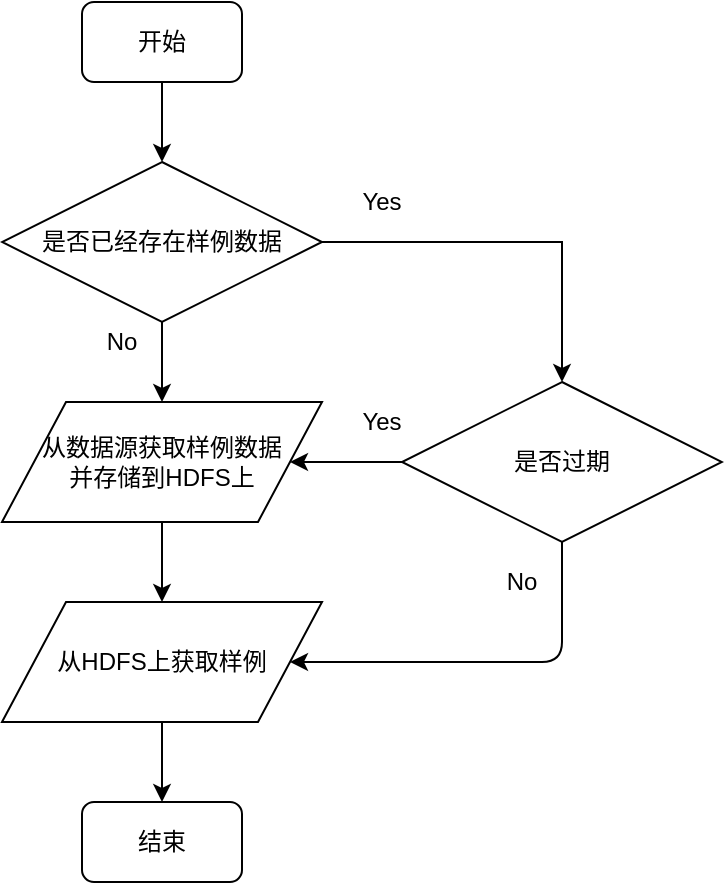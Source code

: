 <mxfile version="12.6.5" type="github"><diagram id="ASfuDf3sp41joIk7999o" name="Page-1"><mxGraphModel dx="786" dy="523" grid="1" gridSize="10" guides="1" tooltips="1" connect="1" arrows="1" fold="1" page="1" pageScale="1" pageWidth="850" pageHeight="1100" math="0" shadow="0"><root><mxCell id="0"/><mxCell id="1" parent="0"/><mxCell id="kvVWOR9UWNpc-p8ZRu4c-3" value="" style="edgeStyle=orthogonalEdgeStyle;rounded=0;orthogonalLoop=1;jettySize=auto;html=1;" edge="1" parent="1" source="kvVWOR9UWNpc-p8ZRu4c-1"><mxGeometry relative="1" as="geometry"><mxPoint x="240" y="120" as="targetPoint"/></mxGeometry></mxCell><mxCell id="kvVWOR9UWNpc-p8ZRu4c-1" value="开始" style="rounded=1;whiteSpace=wrap;html=1;" vertex="1" parent="1"><mxGeometry x="200" y="40" width="80" height="40" as="geometry"/></mxCell><mxCell id="kvVWOR9UWNpc-p8ZRu4c-6" value="" style="edgeStyle=orthogonalEdgeStyle;rounded=0;orthogonalLoop=1;jettySize=auto;html=1;entryX=0.5;entryY=0;entryDx=0;entryDy=0;" edge="1" parent="1" source="kvVWOR9UWNpc-p8ZRu4c-4" target="kvVWOR9UWNpc-p8ZRu4c-11"><mxGeometry relative="1" as="geometry"><mxPoint x="240" y="240" as="targetPoint"/></mxGeometry></mxCell><mxCell id="kvVWOR9UWNpc-p8ZRu4c-15" value="" style="edgeStyle=orthogonalEdgeStyle;rounded=0;orthogonalLoop=1;jettySize=auto;html=1;" edge="1" parent="1" source="kvVWOR9UWNpc-p8ZRu4c-4" target="kvVWOR9UWNpc-p8ZRu4c-14"><mxGeometry relative="1" as="geometry"/></mxCell><mxCell id="kvVWOR9UWNpc-p8ZRu4c-4" value="是否已经存在样例数据" style="rhombus;whiteSpace=wrap;html=1;" vertex="1" parent="1"><mxGeometry x="160" y="120" width="160" height="80" as="geometry"/></mxCell><mxCell id="kvVWOR9UWNpc-p8ZRu4c-14" value="是否过期" style="rhombus;whiteSpace=wrap;html=1;" vertex="1" parent="1"><mxGeometry x="360" y="230" width="160" height="80" as="geometry"/></mxCell><mxCell id="kvVWOR9UWNpc-p8ZRu4c-8" value="No" style="text;html=1;strokeColor=none;fillColor=none;align=center;verticalAlign=middle;whiteSpace=wrap;rounded=0;" vertex="1" parent="1"><mxGeometry x="200" y="200" width="40" height="20" as="geometry"/></mxCell><mxCell id="kvVWOR9UWNpc-p8ZRu4c-21" value="" style="edgeStyle=orthogonalEdgeStyle;rounded=0;orthogonalLoop=1;jettySize=auto;html=1;" edge="1" parent="1" source="kvVWOR9UWNpc-p8ZRu4c-11" target="kvVWOR9UWNpc-p8ZRu4c-20"><mxGeometry relative="1" as="geometry"/></mxCell><mxCell id="kvVWOR9UWNpc-p8ZRu4c-11" value="从数据源获取样例数据&lt;br&gt;并存储到HDFS上" style="shape=parallelogram;perimeter=parallelogramPerimeter;whiteSpace=wrap;html=1;" vertex="1" parent="1"><mxGeometry x="160" y="240" width="160" height="60" as="geometry"/></mxCell><mxCell id="kvVWOR9UWNpc-p8ZRu4c-20" value="从HDFS上获取样例" style="shape=parallelogram;perimeter=parallelogramPerimeter;whiteSpace=wrap;html=1;" vertex="1" parent="1"><mxGeometry x="160" y="340" width="160" height="60" as="geometry"/></mxCell><mxCell id="kvVWOR9UWNpc-p8ZRu4c-16" value="Yes" style="text;html=1;strokeColor=none;fillColor=none;align=center;verticalAlign=middle;whiteSpace=wrap;rounded=0;" vertex="1" parent="1"><mxGeometry x="330" y="130" width="40" height="20" as="geometry"/></mxCell><mxCell id="kvVWOR9UWNpc-p8ZRu4c-17" value="" style="endArrow=classic;html=1;exitX=0;exitY=0.5;exitDx=0;exitDy=0;entryX=1;entryY=0.5;entryDx=0;entryDy=0;" edge="1" parent="1" source="kvVWOR9UWNpc-p8ZRu4c-14" target="kvVWOR9UWNpc-p8ZRu4c-11"><mxGeometry width="50" height="50" relative="1" as="geometry"><mxPoint x="320" y="380" as="sourcePoint"/><mxPoint x="370" y="330" as="targetPoint"/></mxGeometry></mxCell><mxCell id="kvVWOR9UWNpc-p8ZRu4c-19" value="Yes" style="text;html=1;strokeColor=none;fillColor=none;align=center;verticalAlign=middle;whiteSpace=wrap;rounded=0;" vertex="1" parent="1"><mxGeometry x="330" y="240" width="40" height="20" as="geometry"/></mxCell><mxCell id="kvVWOR9UWNpc-p8ZRu4c-22" value="" style="endArrow=classic;html=1;exitX=0.5;exitY=1;exitDx=0;exitDy=0;entryX=1;entryY=0.5;entryDx=0;entryDy=0;" edge="1" parent="1" source="kvVWOR9UWNpc-p8ZRu4c-14" target="kvVWOR9UWNpc-p8ZRu4c-20"><mxGeometry width="50" height="50" relative="1" as="geometry"><mxPoint x="430" y="440" as="sourcePoint"/><mxPoint x="480" y="390" as="targetPoint"/><Array as="points"><mxPoint x="440" y="370"/></Array></mxGeometry></mxCell><mxCell id="kvVWOR9UWNpc-p8ZRu4c-24" value="结束" style="rounded=1;whiteSpace=wrap;html=1;" vertex="1" parent="1"><mxGeometry x="200" y="440" width="80" height="40" as="geometry"/></mxCell><mxCell id="kvVWOR9UWNpc-p8ZRu4c-25" value="" style="endArrow=classic;html=1;exitX=0.5;exitY=1;exitDx=0;exitDy=0;entryX=0.5;entryY=0;entryDx=0;entryDy=0;" edge="1" parent="1" source="kvVWOR9UWNpc-p8ZRu4c-20" target="kvVWOR9UWNpc-p8ZRu4c-24"><mxGeometry width="50" height="50" relative="1" as="geometry"><mxPoint x="340" y="520" as="sourcePoint"/><mxPoint x="390" y="470" as="targetPoint"/></mxGeometry></mxCell><mxCell id="kvVWOR9UWNpc-p8ZRu4c-28" value="No" style="text;html=1;strokeColor=none;fillColor=none;align=center;verticalAlign=middle;whiteSpace=wrap;rounded=0;" vertex="1" parent="1"><mxGeometry x="400" y="320" width="40" height="20" as="geometry"/></mxCell></root></mxGraphModel></diagram></mxfile>
